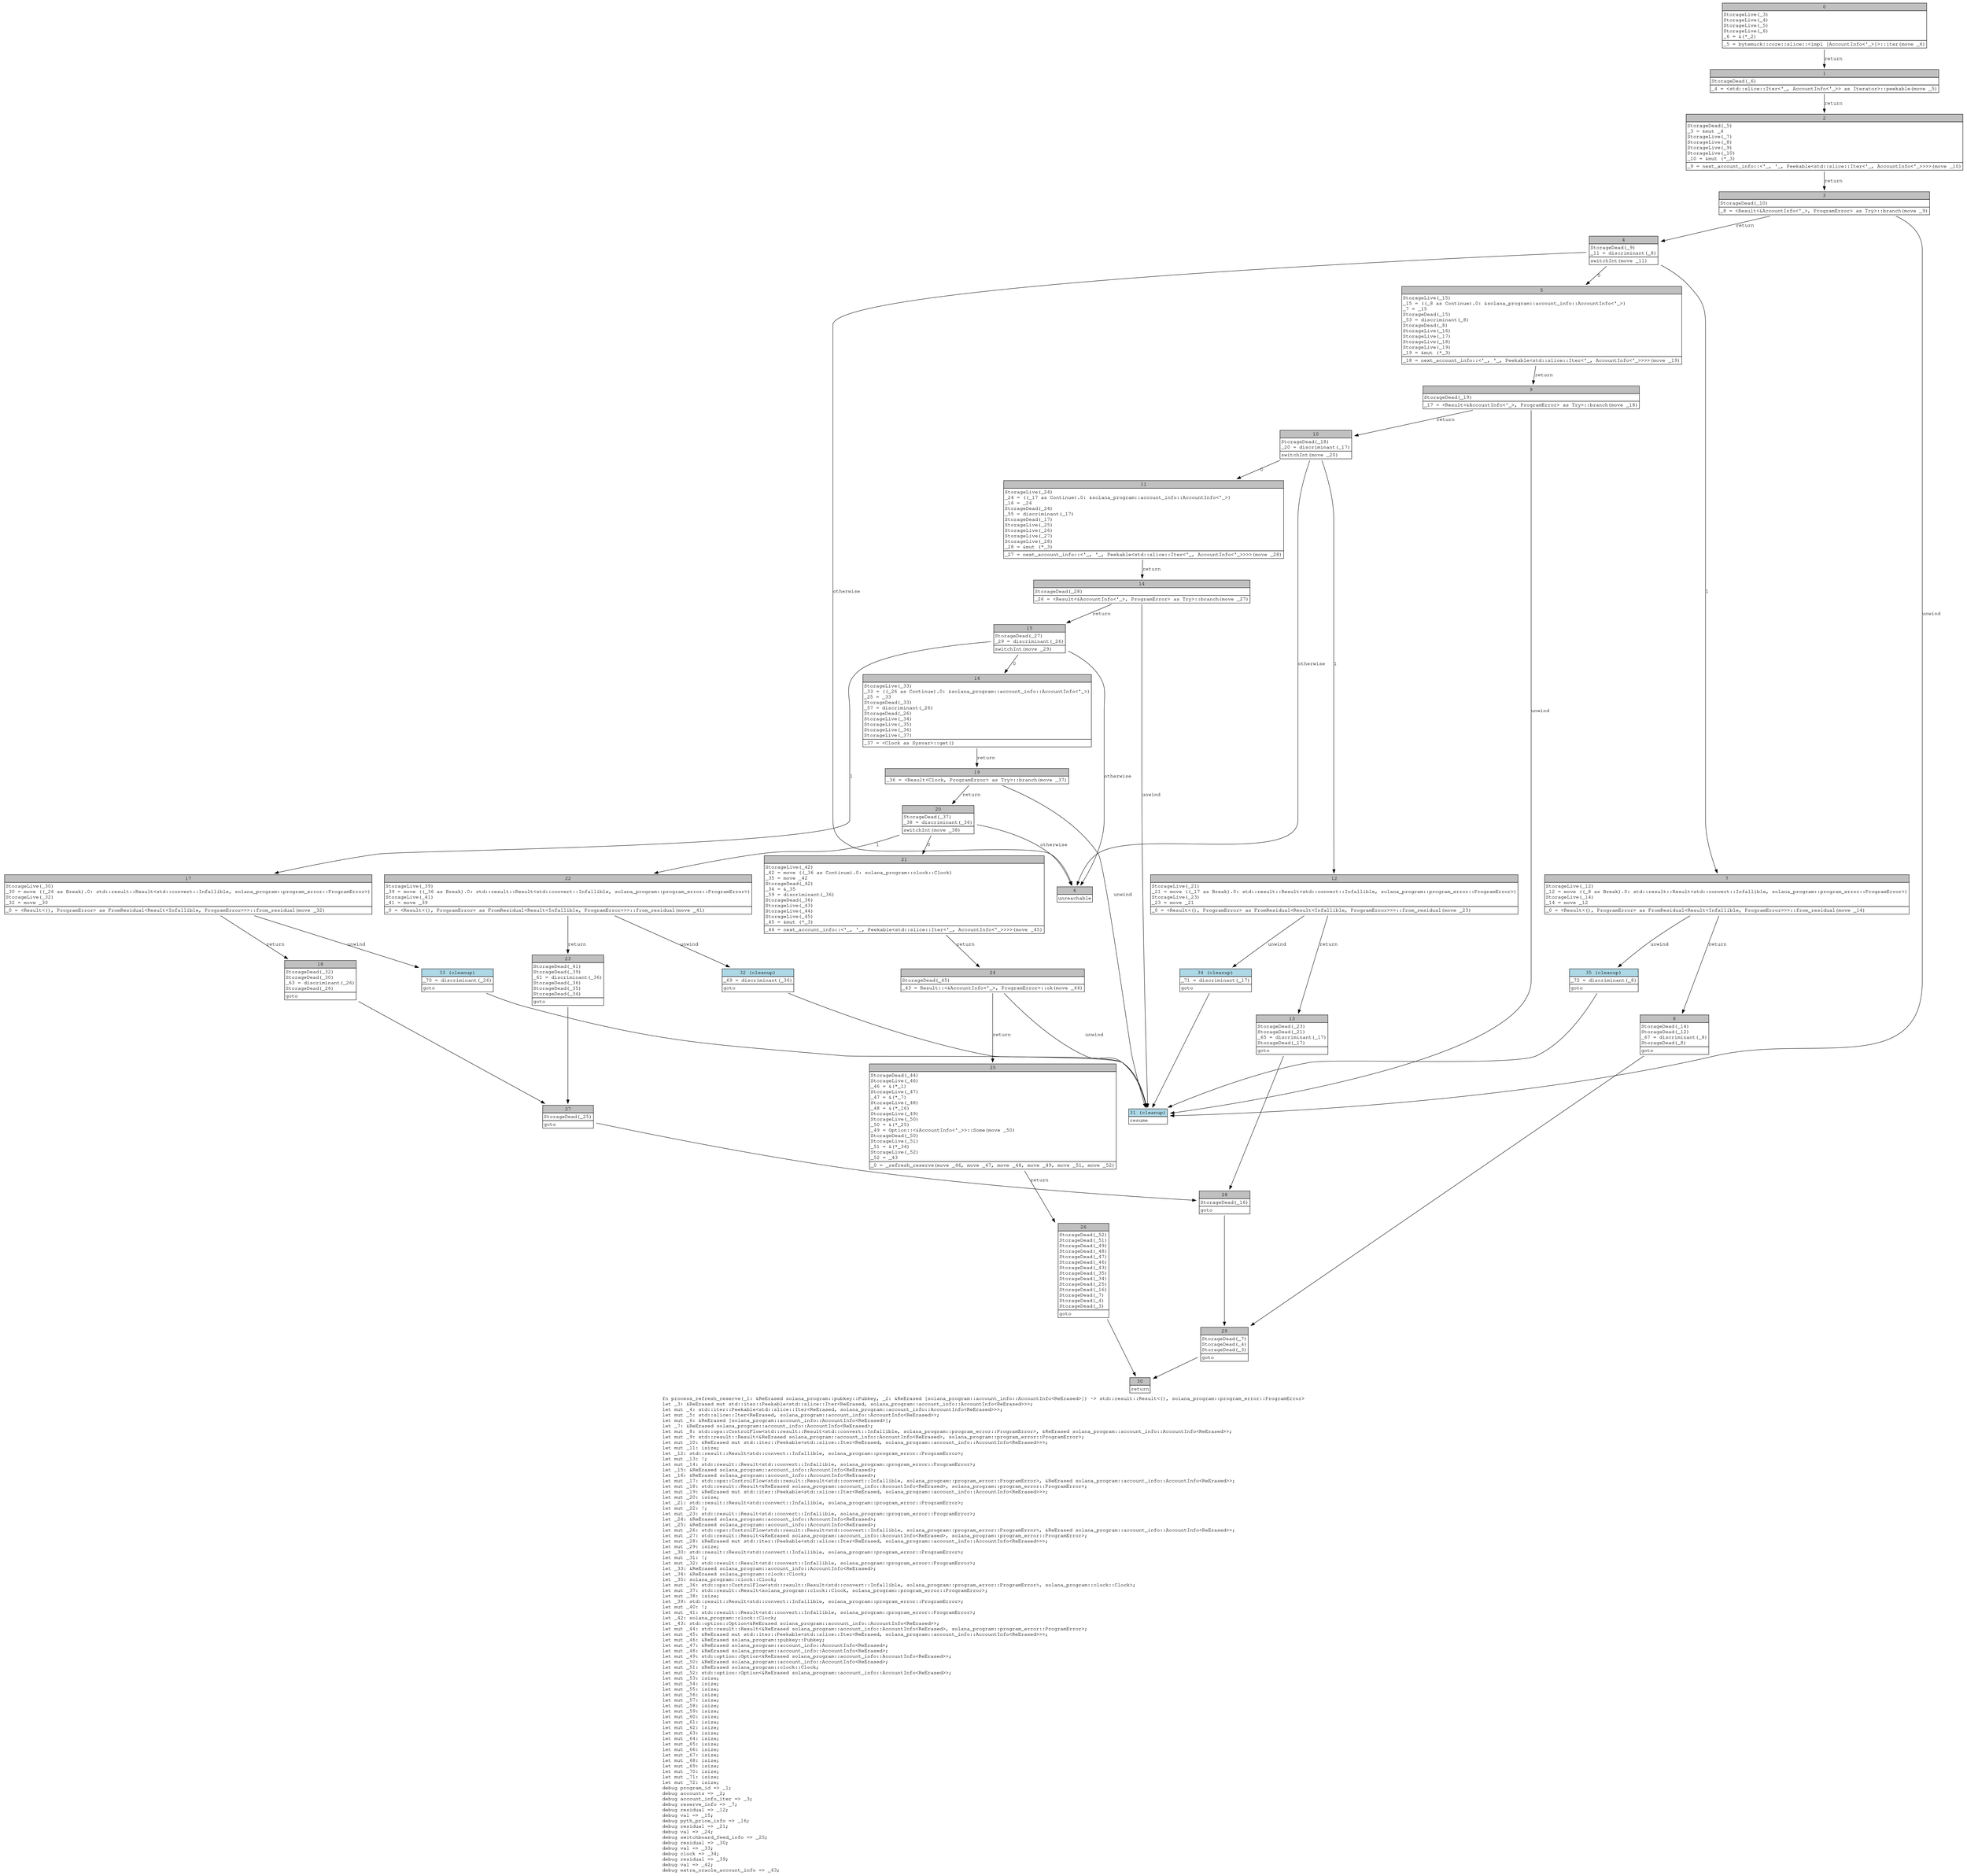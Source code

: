 digraph Mir_0_87 {
    graph [fontname="Courier, monospace"];
    node [fontname="Courier, monospace"];
    edge [fontname="Courier, monospace"];
    label=<fn process_refresh_reserve(_1: &amp;ReErased solana_program::pubkey::Pubkey, _2: &amp;ReErased [solana_program::account_info::AccountInfo&lt;ReErased&gt;]) -&gt; std::result::Result&lt;(), solana_program::program_error::ProgramError&gt;<br align="left"/>let _3: &amp;ReErased mut std::iter::Peekable&lt;std::slice::Iter&lt;ReErased, solana_program::account_info::AccountInfo&lt;ReErased&gt;&gt;&gt;;<br align="left"/>let mut _4: std::iter::Peekable&lt;std::slice::Iter&lt;ReErased, solana_program::account_info::AccountInfo&lt;ReErased&gt;&gt;&gt;;<br align="left"/>let mut _5: std::slice::Iter&lt;ReErased, solana_program::account_info::AccountInfo&lt;ReErased&gt;&gt;;<br align="left"/>let mut _6: &amp;ReErased [solana_program::account_info::AccountInfo&lt;ReErased&gt;];<br align="left"/>let _7: &amp;ReErased solana_program::account_info::AccountInfo&lt;ReErased&gt;;<br align="left"/>let mut _8: std::ops::ControlFlow&lt;std::result::Result&lt;std::convert::Infallible, solana_program::program_error::ProgramError&gt;, &amp;ReErased solana_program::account_info::AccountInfo&lt;ReErased&gt;&gt;;<br align="left"/>let mut _9: std::result::Result&lt;&amp;ReErased solana_program::account_info::AccountInfo&lt;ReErased&gt;, solana_program::program_error::ProgramError&gt;;<br align="left"/>let mut _10: &amp;ReErased mut std::iter::Peekable&lt;std::slice::Iter&lt;ReErased, solana_program::account_info::AccountInfo&lt;ReErased&gt;&gt;&gt;;<br align="left"/>let mut _11: isize;<br align="left"/>let _12: std::result::Result&lt;std::convert::Infallible, solana_program::program_error::ProgramError&gt;;<br align="left"/>let mut _13: !;<br align="left"/>let mut _14: std::result::Result&lt;std::convert::Infallible, solana_program::program_error::ProgramError&gt;;<br align="left"/>let _15: &amp;ReErased solana_program::account_info::AccountInfo&lt;ReErased&gt;;<br align="left"/>let _16: &amp;ReErased solana_program::account_info::AccountInfo&lt;ReErased&gt;;<br align="left"/>let mut _17: std::ops::ControlFlow&lt;std::result::Result&lt;std::convert::Infallible, solana_program::program_error::ProgramError&gt;, &amp;ReErased solana_program::account_info::AccountInfo&lt;ReErased&gt;&gt;;<br align="left"/>let mut _18: std::result::Result&lt;&amp;ReErased solana_program::account_info::AccountInfo&lt;ReErased&gt;, solana_program::program_error::ProgramError&gt;;<br align="left"/>let mut _19: &amp;ReErased mut std::iter::Peekable&lt;std::slice::Iter&lt;ReErased, solana_program::account_info::AccountInfo&lt;ReErased&gt;&gt;&gt;;<br align="left"/>let mut _20: isize;<br align="left"/>let _21: std::result::Result&lt;std::convert::Infallible, solana_program::program_error::ProgramError&gt;;<br align="left"/>let mut _22: !;<br align="left"/>let mut _23: std::result::Result&lt;std::convert::Infallible, solana_program::program_error::ProgramError&gt;;<br align="left"/>let _24: &amp;ReErased solana_program::account_info::AccountInfo&lt;ReErased&gt;;<br align="left"/>let _25: &amp;ReErased solana_program::account_info::AccountInfo&lt;ReErased&gt;;<br align="left"/>let mut _26: std::ops::ControlFlow&lt;std::result::Result&lt;std::convert::Infallible, solana_program::program_error::ProgramError&gt;, &amp;ReErased solana_program::account_info::AccountInfo&lt;ReErased&gt;&gt;;<br align="left"/>let mut _27: std::result::Result&lt;&amp;ReErased solana_program::account_info::AccountInfo&lt;ReErased&gt;, solana_program::program_error::ProgramError&gt;;<br align="left"/>let mut _28: &amp;ReErased mut std::iter::Peekable&lt;std::slice::Iter&lt;ReErased, solana_program::account_info::AccountInfo&lt;ReErased&gt;&gt;&gt;;<br align="left"/>let mut _29: isize;<br align="left"/>let _30: std::result::Result&lt;std::convert::Infallible, solana_program::program_error::ProgramError&gt;;<br align="left"/>let mut _31: !;<br align="left"/>let mut _32: std::result::Result&lt;std::convert::Infallible, solana_program::program_error::ProgramError&gt;;<br align="left"/>let _33: &amp;ReErased solana_program::account_info::AccountInfo&lt;ReErased&gt;;<br align="left"/>let _34: &amp;ReErased solana_program::clock::Clock;<br align="left"/>let _35: solana_program::clock::Clock;<br align="left"/>let mut _36: std::ops::ControlFlow&lt;std::result::Result&lt;std::convert::Infallible, solana_program::program_error::ProgramError&gt;, solana_program::clock::Clock&gt;;<br align="left"/>let mut _37: std::result::Result&lt;solana_program::clock::Clock, solana_program::program_error::ProgramError&gt;;<br align="left"/>let mut _38: isize;<br align="left"/>let _39: std::result::Result&lt;std::convert::Infallible, solana_program::program_error::ProgramError&gt;;<br align="left"/>let mut _40: !;<br align="left"/>let mut _41: std::result::Result&lt;std::convert::Infallible, solana_program::program_error::ProgramError&gt;;<br align="left"/>let _42: solana_program::clock::Clock;<br align="left"/>let _43: std::option::Option&lt;&amp;ReErased solana_program::account_info::AccountInfo&lt;ReErased&gt;&gt;;<br align="left"/>let mut _44: std::result::Result&lt;&amp;ReErased solana_program::account_info::AccountInfo&lt;ReErased&gt;, solana_program::program_error::ProgramError&gt;;<br align="left"/>let mut _45: &amp;ReErased mut std::iter::Peekable&lt;std::slice::Iter&lt;ReErased, solana_program::account_info::AccountInfo&lt;ReErased&gt;&gt;&gt;;<br align="left"/>let mut _46: &amp;ReErased solana_program::pubkey::Pubkey;<br align="left"/>let mut _47: &amp;ReErased solana_program::account_info::AccountInfo&lt;ReErased&gt;;<br align="left"/>let mut _48: &amp;ReErased solana_program::account_info::AccountInfo&lt;ReErased&gt;;<br align="left"/>let mut _49: std::option::Option&lt;&amp;ReErased solana_program::account_info::AccountInfo&lt;ReErased&gt;&gt;;<br align="left"/>let mut _50: &amp;ReErased solana_program::account_info::AccountInfo&lt;ReErased&gt;;<br align="left"/>let mut _51: &amp;ReErased solana_program::clock::Clock;<br align="left"/>let mut _52: std::option::Option&lt;&amp;ReErased solana_program::account_info::AccountInfo&lt;ReErased&gt;&gt;;<br align="left"/>let mut _53: isize;<br align="left"/>let mut _54: isize;<br align="left"/>let mut _55: isize;<br align="left"/>let mut _56: isize;<br align="left"/>let mut _57: isize;<br align="left"/>let mut _58: isize;<br align="left"/>let mut _59: isize;<br align="left"/>let mut _60: isize;<br align="left"/>let mut _61: isize;<br align="left"/>let mut _62: isize;<br align="left"/>let mut _63: isize;<br align="left"/>let mut _64: isize;<br align="left"/>let mut _65: isize;<br align="left"/>let mut _66: isize;<br align="left"/>let mut _67: isize;<br align="left"/>let mut _68: isize;<br align="left"/>let mut _69: isize;<br align="left"/>let mut _70: isize;<br align="left"/>let mut _71: isize;<br align="left"/>let mut _72: isize;<br align="left"/>debug program_id =&gt; _1;<br align="left"/>debug accounts =&gt; _2;<br align="left"/>debug account_info_iter =&gt; _3;<br align="left"/>debug reserve_info =&gt; _7;<br align="left"/>debug residual =&gt; _12;<br align="left"/>debug val =&gt; _15;<br align="left"/>debug pyth_price_info =&gt; _16;<br align="left"/>debug residual =&gt; _21;<br align="left"/>debug val =&gt; _24;<br align="left"/>debug switchboard_feed_info =&gt; _25;<br align="left"/>debug residual =&gt; _30;<br align="left"/>debug val =&gt; _33;<br align="left"/>debug clock =&gt; _34;<br align="left"/>debug residual =&gt; _39;<br align="left"/>debug val =&gt; _42;<br align="left"/>debug extra_oracle_account_info =&gt; _43;<br align="left"/>>;
    bb0__0_87 [shape="none", label=<<table border="0" cellborder="1" cellspacing="0"><tr><td bgcolor="gray" align="center" colspan="1">0</td></tr><tr><td align="left" balign="left">StorageLive(_3)<br/>StorageLive(_4)<br/>StorageLive(_5)<br/>StorageLive(_6)<br/>_6 = &amp;(*_2)<br/></td></tr><tr><td align="left">_5 = bytemuck::core::slice::&lt;impl [AccountInfo&lt;'_&gt;]&gt;::iter(move _6)</td></tr></table>>];
    bb1__0_87 [shape="none", label=<<table border="0" cellborder="1" cellspacing="0"><tr><td bgcolor="gray" align="center" colspan="1">1</td></tr><tr><td align="left" balign="left">StorageDead(_6)<br/></td></tr><tr><td align="left">_4 = &lt;std::slice::Iter&lt;'_, AccountInfo&lt;'_&gt;&gt; as Iterator&gt;::peekable(move _5)</td></tr></table>>];
    bb2__0_87 [shape="none", label=<<table border="0" cellborder="1" cellspacing="0"><tr><td bgcolor="gray" align="center" colspan="1">2</td></tr><tr><td align="left" balign="left">StorageDead(_5)<br/>_3 = &amp;mut _4<br/>StorageLive(_7)<br/>StorageLive(_8)<br/>StorageLive(_9)<br/>StorageLive(_10)<br/>_10 = &amp;mut (*_3)<br/></td></tr><tr><td align="left">_9 = next_account_info::&lt;'_, '_, Peekable&lt;std::slice::Iter&lt;'_, AccountInfo&lt;'_&gt;&gt;&gt;&gt;(move _10)</td></tr></table>>];
    bb3__0_87 [shape="none", label=<<table border="0" cellborder="1" cellspacing="0"><tr><td bgcolor="gray" align="center" colspan="1">3</td></tr><tr><td align="left" balign="left">StorageDead(_10)<br/></td></tr><tr><td align="left">_8 = &lt;Result&lt;&amp;AccountInfo&lt;'_&gt;, ProgramError&gt; as Try&gt;::branch(move _9)</td></tr></table>>];
    bb4__0_87 [shape="none", label=<<table border="0" cellborder="1" cellspacing="0"><tr><td bgcolor="gray" align="center" colspan="1">4</td></tr><tr><td align="left" balign="left">StorageDead(_9)<br/>_11 = discriminant(_8)<br/></td></tr><tr><td align="left">switchInt(move _11)</td></tr></table>>];
    bb5__0_87 [shape="none", label=<<table border="0" cellborder="1" cellspacing="0"><tr><td bgcolor="gray" align="center" colspan="1">5</td></tr><tr><td align="left" balign="left">StorageLive(_15)<br/>_15 = ((_8 as Continue).0: &amp;solana_program::account_info::AccountInfo&lt;'_&gt;)<br/>_7 = _15<br/>StorageDead(_15)<br/>_53 = discriminant(_8)<br/>StorageDead(_8)<br/>StorageLive(_16)<br/>StorageLive(_17)<br/>StorageLive(_18)<br/>StorageLive(_19)<br/>_19 = &amp;mut (*_3)<br/></td></tr><tr><td align="left">_18 = next_account_info::&lt;'_, '_, Peekable&lt;std::slice::Iter&lt;'_, AccountInfo&lt;'_&gt;&gt;&gt;&gt;(move _19)</td></tr></table>>];
    bb6__0_87 [shape="none", label=<<table border="0" cellborder="1" cellspacing="0"><tr><td bgcolor="gray" align="center" colspan="1">6</td></tr><tr><td align="left">unreachable</td></tr></table>>];
    bb7__0_87 [shape="none", label=<<table border="0" cellborder="1" cellspacing="0"><tr><td bgcolor="gray" align="center" colspan="1">7</td></tr><tr><td align="left" balign="left">StorageLive(_12)<br/>_12 = move ((_8 as Break).0: std::result::Result&lt;std::convert::Infallible, solana_program::program_error::ProgramError&gt;)<br/>StorageLive(_14)<br/>_14 = move _12<br/></td></tr><tr><td align="left">_0 = &lt;Result&lt;(), ProgramError&gt; as FromResidual&lt;Result&lt;Infallible, ProgramError&gt;&gt;&gt;::from_residual(move _14)</td></tr></table>>];
    bb8__0_87 [shape="none", label=<<table border="0" cellborder="1" cellspacing="0"><tr><td bgcolor="gray" align="center" colspan="1">8</td></tr><tr><td align="left" balign="left">StorageDead(_14)<br/>StorageDead(_12)<br/>_67 = discriminant(_8)<br/>StorageDead(_8)<br/></td></tr><tr><td align="left">goto</td></tr></table>>];
    bb9__0_87 [shape="none", label=<<table border="0" cellborder="1" cellspacing="0"><tr><td bgcolor="gray" align="center" colspan="1">9</td></tr><tr><td align="left" balign="left">StorageDead(_19)<br/></td></tr><tr><td align="left">_17 = &lt;Result&lt;&amp;AccountInfo&lt;'_&gt;, ProgramError&gt; as Try&gt;::branch(move _18)</td></tr></table>>];
    bb10__0_87 [shape="none", label=<<table border="0" cellborder="1" cellspacing="0"><tr><td bgcolor="gray" align="center" colspan="1">10</td></tr><tr><td align="left" balign="left">StorageDead(_18)<br/>_20 = discriminant(_17)<br/></td></tr><tr><td align="left">switchInt(move _20)</td></tr></table>>];
    bb11__0_87 [shape="none", label=<<table border="0" cellborder="1" cellspacing="0"><tr><td bgcolor="gray" align="center" colspan="1">11</td></tr><tr><td align="left" balign="left">StorageLive(_24)<br/>_24 = ((_17 as Continue).0: &amp;solana_program::account_info::AccountInfo&lt;'_&gt;)<br/>_16 = _24<br/>StorageDead(_24)<br/>_55 = discriminant(_17)<br/>StorageDead(_17)<br/>StorageLive(_25)<br/>StorageLive(_26)<br/>StorageLive(_27)<br/>StorageLive(_28)<br/>_28 = &amp;mut (*_3)<br/></td></tr><tr><td align="left">_27 = next_account_info::&lt;'_, '_, Peekable&lt;std::slice::Iter&lt;'_, AccountInfo&lt;'_&gt;&gt;&gt;&gt;(move _28)</td></tr></table>>];
    bb12__0_87 [shape="none", label=<<table border="0" cellborder="1" cellspacing="0"><tr><td bgcolor="gray" align="center" colspan="1">12</td></tr><tr><td align="left" balign="left">StorageLive(_21)<br/>_21 = move ((_17 as Break).0: std::result::Result&lt;std::convert::Infallible, solana_program::program_error::ProgramError&gt;)<br/>StorageLive(_23)<br/>_23 = move _21<br/></td></tr><tr><td align="left">_0 = &lt;Result&lt;(), ProgramError&gt; as FromResidual&lt;Result&lt;Infallible, ProgramError&gt;&gt;&gt;::from_residual(move _23)</td></tr></table>>];
    bb13__0_87 [shape="none", label=<<table border="0" cellborder="1" cellspacing="0"><tr><td bgcolor="gray" align="center" colspan="1">13</td></tr><tr><td align="left" balign="left">StorageDead(_23)<br/>StorageDead(_21)<br/>_65 = discriminant(_17)<br/>StorageDead(_17)<br/></td></tr><tr><td align="left">goto</td></tr></table>>];
    bb14__0_87 [shape="none", label=<<table border="0" cellborder="1" cellspacing="0"><tr><td bgcolor="gray" align="center" colspan="1">14</td></tr><tr><td align="left" balign="left">StorageDead(_28)<br/></td></tr><tr><td align="left">_26 = &lt;Result&lt;&amp;AccountInfo&lt;'_&gt;, ProgramError&gt; as Try&gt;::branch(move _27)</td></tr></table>>];
    bb15__0_87 [shape="none", label=<<table border="0" cellborder="1" cellspacing="0"><tr><td bgcolor="gray" align="center" colspan="1">15</td></tr><tr><td align="left" balign="left">StorageDead(_27)<br/>_29 = discriminant(_26)<br/></td></tr><tr><td align="left">switchInt(move _29)</td></tr></table>>];
    bb16__0_87 [shape="none", label=<<table border="0" cellborder="1" cellspacing="0"><tr><td bgcolor="gray" align="center" colspan="1">16</td></tr><tr><td align="left" balign="left">StorageLive(_33)<br/>_33 = ((_26 as Continue).0: &amp;solana_program::account_info::AccountInfo&lt;'_&gt;)<br/>_25 = _33<br/>StorageDead(_33)<br/>_57 = discriminant(_26)<br/>StorageDead(_26)<br/>StorageLive(_34)<br/>StorageLive(_35)<br/>StorageLive(_36)<br/>StorageLive(_37)<br/></td></tr><tr><td align="left">_37 = &lt;Clock as Sysvar&gt;::get()</td></tr></table>>];
    bb17__0_87 [shape="none", label=<<table border="0" cellborder="1" cellspacing="0"><tr><td bgcolor="gray" align="center" colspan="1">17</td></tr><tr><td align="left" balign="left">StorageLive(_30)<br/>_30 = move ((_26 as Break).0: std::result::Result&lt;std::convert::Infallible, solana_program::program_error::ProgramError&gt;)<br/>StorageLive(_32)<br/>_32 = move _30<br/></td></tr><tr><td align="left">_0 = &lt;Result&lt;(), ProgramError&gt; as FromResidual&lt;Result&lt;Infallible, ProgramError&gt;&gt;&gt;::from_residual(move _32)</td></tr></table>>];
    bb18__0_87 [shape="none", label=<<table border="0" cellborder="1" cellspacing="0"><tr><td bgcolor="gray" align="center" colspan="1">18</td></tr><tr><td align="left" balign="left">StorageDead(_32)<br/>StorageDead(_30)<br/>_63 = discriminant(_26)<br/>StorageDead(_26)<br/></td></tr><tr><td align="left">goto</td></tr></table>>];
    bb19__0_87 [shape="none", label=<<table border="0" cellborder="1" cellspacing="0"><tr><td bgcolor="gray" align="center" colspan="1">19</td></tr><tr><td align="left">_36 = &lt;Result&lt;Clock, ProgramError&gt; as Try&gt;::branch(move _37)</td></tr></table>>];
    bb20__0_87 [shape="none", label=<<table border="0" cellborder="1" cellspacing="0"><tr><td bgcolor="gray" align="center" colspan="1">20</td></tr><tr><td align="left" balign="left">StorageDead(_37)<br/>_38 = discriminant(_36)<br/></td></tr><tr><td align="left">switchInt(move _38)</td></tr></table>>];
    bb21__0_87 [shape="none", label=<<table border="0" cellborder="1" cellspacing="0"><tr><td bgcolor="gray" align="center" colspan="1">21</td></tr><tr><td align="left" balign="left">StorageLive(_42)<br/>_42 = move ((_36 as Continue).0: solana_program::clock::Clock)<br/>_35 = move _42<br/>StorageDead(_42)<br/>_34 = &amp;_35<br/>_59 = discriminant(_36)<br/>StorageDead(_36)<br/>StorageLive(_43)<br/>StorageLive(_44)<br/>StorageLive(_45)<br/>_45 = &amp;mut (*_3)<br/></td></tr><tr><td align="left">_44 = next_account_info::&lt;'_, '_, Peekable&lt;std::slice::Iter&lt;'_, AccountInfo&lt;'_&gt;&gt;&gt;&gt;(move _45)</td></tr></table>>];
    bb22__0_87 [shape="none", label=<<table border="0" cellborder="1" cellspacing="0"><tr><td bgcolor="gray" align="center" colspan="1">22</td></tr><tr><td align="left" balign="left">StorageLive(_39)<br/>_39 = move ((_36 as Break).0: std::result::Result&lt;std::convert::Infallible, solana_program::program_error::ProgramError&gt;)<br/>StorageLive(_41)<br/>_41 = move _39<br/></td></tr><tr><td align="left">_0 = &lt;Result&lt;(), ProgramError&gt; as FromResidual&lt;Result&lt;Infallible, ProgramError&gt;&gt;&gt;::from_residual(move _41)</td></tr></table>>];
    bb23__0_87 [shape="none", label=<<table border="0" cellborder="1" cellspacing="0"><tr><td bgcolor="gray" align="center" colspan="1">23</td></tr><tr><td align="left" balign="left">StorageDead(_41)<br/>StorageDead(_39)<br/>_61 = discriminant(_36)<br/>StorageDead(_36)<br/>StorageDead(_35)<br/>StorageDead(_34)<br/></td></tr><tr><td align="left">goto</td></tr></table>>];
    bb24__0_87 [shape="none", label=<<table border="0" cellborder="1" cellspacing="0"><tr><td bgcolor="gray" align="center" colspan="1">24</td></tr><tr><td align="left" balign="left">StorageDead(_45)<br/></td></tr><tr><td align="left">_43 = Result::&lt;&amp;AccountInfo&lt;'_&gt;, ProgramError&gt;::ok(move _44)</td></tr></table>>];
    bb25__0_87 [shape="none", label=<<table border="0" cellborder="1" cellspacing="0"><tr><td bgcolor="gray" align="center" colspan="1">25</td></tr><tr><td align="left" balign="left">StorageDead(_44)<br/>StorageLive(_46)<br/>_46 = &amp;(*_1)<br/>StorageLive(_47)<br/>_47 = &amp;(*_7)<br/>StorageLive(_48)<br/>_48 = &amp;(*_16)<br/>StorageLive(_49)<br/>StorageLive(_50)<br/>_50 = &amp;(*_25)<br/>_49 = Option::&lt;&amp;AccountInfo&lt;'_&gt;&gt;::Some(move _50)<br/>StorageDead(_50)<br/>StorageLive(_51)<br/>_51 = &amp;(*_34)<br/>StorageLive(_52)<br/>_52 = _43<br/></td></tr><tr><td align="left">_0 = _refresh_reserve(move _46, move _47, move _48, move _49, move _51, move _52)</td></tr></table>>];
    bb26__0_87 [shape="none", label=<<table border="0" cellborder="1" cellspacing="0"><tr><td bgcolor="gray" align="center" colspan="1">26</td></tr><tr><td align="left" balign="left">StorageDead(_52)<br/>StorageDead(_51)<br/>StorageDead(_49)<br/>StorageDead(_48)<br/>StorageDead(_47)<br/>StorageDead(_46)<br/>StorageDead(_43)<br/>StorageDead(_35)<br/>StorageDead(_34)<br/>StorageDead(_25)<br/>StorageDead(_16)<br/>StorageDead(_7)<br/>StorageDead(_4)<br/>StorageDead(_3)<br/></td></tr><tr><td align="left">goto</td></tr></table>>];
    bb27__0_87 [shape="none", label=<<table border="0" cellborder="1" cellspacing="0"><tr><td bgcolor="gray" align="center" colspan="1">27</td></tr><tr><td align="left" balign="left">StorageDead(_25)<br/></td></tr><tr><td align="left">goto</td></tr></table>>];
    bb28__0_87 [shape="none", label=<<table border="0" cellborder="1" cellspacing="0"><tr><td bgcolor="gray" align="center" colspan="1">28</td></tr><tr><td align="left" balign="left">StorageDead(_16)<br/></td></tr><tr><td align="left">goto</td></tr></table>>];
    bb29__0_87 [shape="none", label=<<table border="0" cellborder="1" cellspacing="0"><tr><td bgcolor="gray" align="center" colspan="1">29</td></tr><tr><td align="left" balign="left">StorageDead(_7)<br/>StorageDead(_4)<br/>StorageDead(_3)<br/></td></tr><tr><td align="left">goto</td></tr></table>>];
    bb30__0_87 [shape="none", label=<<table border="0" cellborder="1" cellspacing="0"><tr><td bgcolor="gray" align="center" colspan="1">30</td></tr><tr><td align="left">return</td></tr></table>>];
    bb31__0_87 [shape="none", label=<<table border="0" cellborder="1" cellspacing="0"><tr><td bgcolor="lightblue" align="center" colspan="1">31 (cleanup)</td></tr><tr><td align="left">resume</td></tr></table>>];
    bb32__0_87 [shape="none", label=<<table border="0" cellborder="1" cellspacing="0"><tr><td bgcolor="lightblue" align="center" colspan="1">32 (cleanup)</td></tr><tr><td align="left" balign="left">_69 = discriminant(_36)<br/></td></tr><tr><td align="left">goto</td></tr></table>>];
    bb33__0_87 [shape="none", label=<<table border="0" cellborder="1" cellspacing="0"><tr><td bgcolor="lightblue" align="center" colspan="1">33 (cleanup)</td></tr><tr><td align="left" balign="left">_70 = discriminant(_26)<br/></td></tr><tr><td align="left">goto</td></tr></table>>];
    bb34__0_87 [shape="none", label=<<table border="0" cellborder="1" cellspacing="0"><tr><td bgcolor="lightblue" align="center" colspan="1">34 (cleanup)</td></tr><tr><td align="left" balign="left">_71 = discriminant(_17)<br/></td></tr><tr><td align="left">goto</td></tr></table>>];
    bb35__0_87 [shape="none", label=<<table border="0" cellborder="1" cellspacing="0"><tr><td bgcolor="lightblue" align="center" colspan="1">35 (cleanup)</td></tr><tr><td align="left" balign="left">_72 = discriminant(_8)<br/></td></tr><tr><td align="left">goto</td></tr></table>>];
    bb0__0_87 -> bb1__0_87 [label="return"];
    bb1__0_87 -> bb2__0_87 [label="return"];
    bb2__0_87 -> bb3__0_87 [label="return"];
    bb3__0_87 -> bb4__0_87 [label="return"];
    bb3__0_87 -> bb31__0_87 [label="unwind"];
    bb4__0_87 -> bb5__0_87 [label="0"];
    bb4__0_87 -> bb7__0_87 [label="1"];
    bb4__0_87 -> bb6__0_87 [label="otherwise"];
    bb5__0_87 -> bb9__0_87 [label="return"];
    bb7__0_87 -> bb8__0_87 [label="return"];
    bb7__0_87 -> bb35__0_87 [label="unwind"];
    bb8__0_87 -> bb29__0_87 [label=""];
    bb9__0_87 -> bb10__0_87 [label="return"];
    bb9__0_87 -> bb31__0_87 [label="unwind"];
    bb10__0_87 -> bb11__0_87 [label="0"];
    bb10__0_87 -> bb12__0_87 [label="1"];
    bb10__0_87 -> bb6__0_87 [label="otherwise"];
    bb11__0_87 -> bb14__0_87 [label="return"];
    bb12__0_87 -> bb13__0_87 [label="return"];
    bb12__0_87 -> bb34__0_87 [label="unwind"];
    bb13__0_87 -> bb28__0_87 [label=""];
    bb14__0_87 -> bb15__0_87 [label="return"];
    bb14__0_87 -> bb31__0_87 [label="unwind"];
    bb15__0_87 -> bb16__0_87 [label="0"];
    bb15__0_87 -> bb17__0_87 [label="1"];
    bb15__0_87 -> bb6__0_87 [label="otherwise"];
    bb16__0_87 -> bb19__0_87 [label="return"];
    bb17__0_87 -> bb18__0_87 [label="return"];
    bb17__0_87 -> bb33__0_87 [label="unwind"];
    bb18__0_87 -> bb27__0_87 [label=""];
    bb19__0_87 -> bb20__0_87 [label="return"];
    bb19__0_87 -> bb31__0_87 [label="unwind"];
    bb20__0_87 -> bb21__0_87 [label="0"];
    bb20__0_87 -> bb22__0_87 [label="1"];
    bb20__0_87 -> bb6__0_87 [label="otherwise"];
    bb21__0_87 -> bb24__0_87 [label="return"];
    bb22__0_87 -> bb23__0_87 [label="return"];
    bb22__0_87 -> bb32__0_87 [label="unwind"];
    bb23__0_87 -> bb27__0_87 [label=""];
    bb24__0_87 -> bb25__0_87 [label="return"];
    bb24__0_87 -> bb31__0_87 [label="unwind"];
    bb25__0_87 -> bb26__0_87 [label="return"];
    bb26__0_87 -> bb30__0_87 [label=""];
    bb27__0_87 -> bb28__0_87 [label=""];
    bb28__0_87 -> bb29__0_87 [label=""];
    bb29__0_87 -> bb30__0_87 [label=""];
    bb32__0_87 -> bb31__0_87 [label=""];
    bb33__0_87 -> bb31__0_87 [label=""];
    bb34__0_87 -> bb31__0_87 [label=""];
    bb35__0_87 -> bb31__0_87 [label=""];
}

